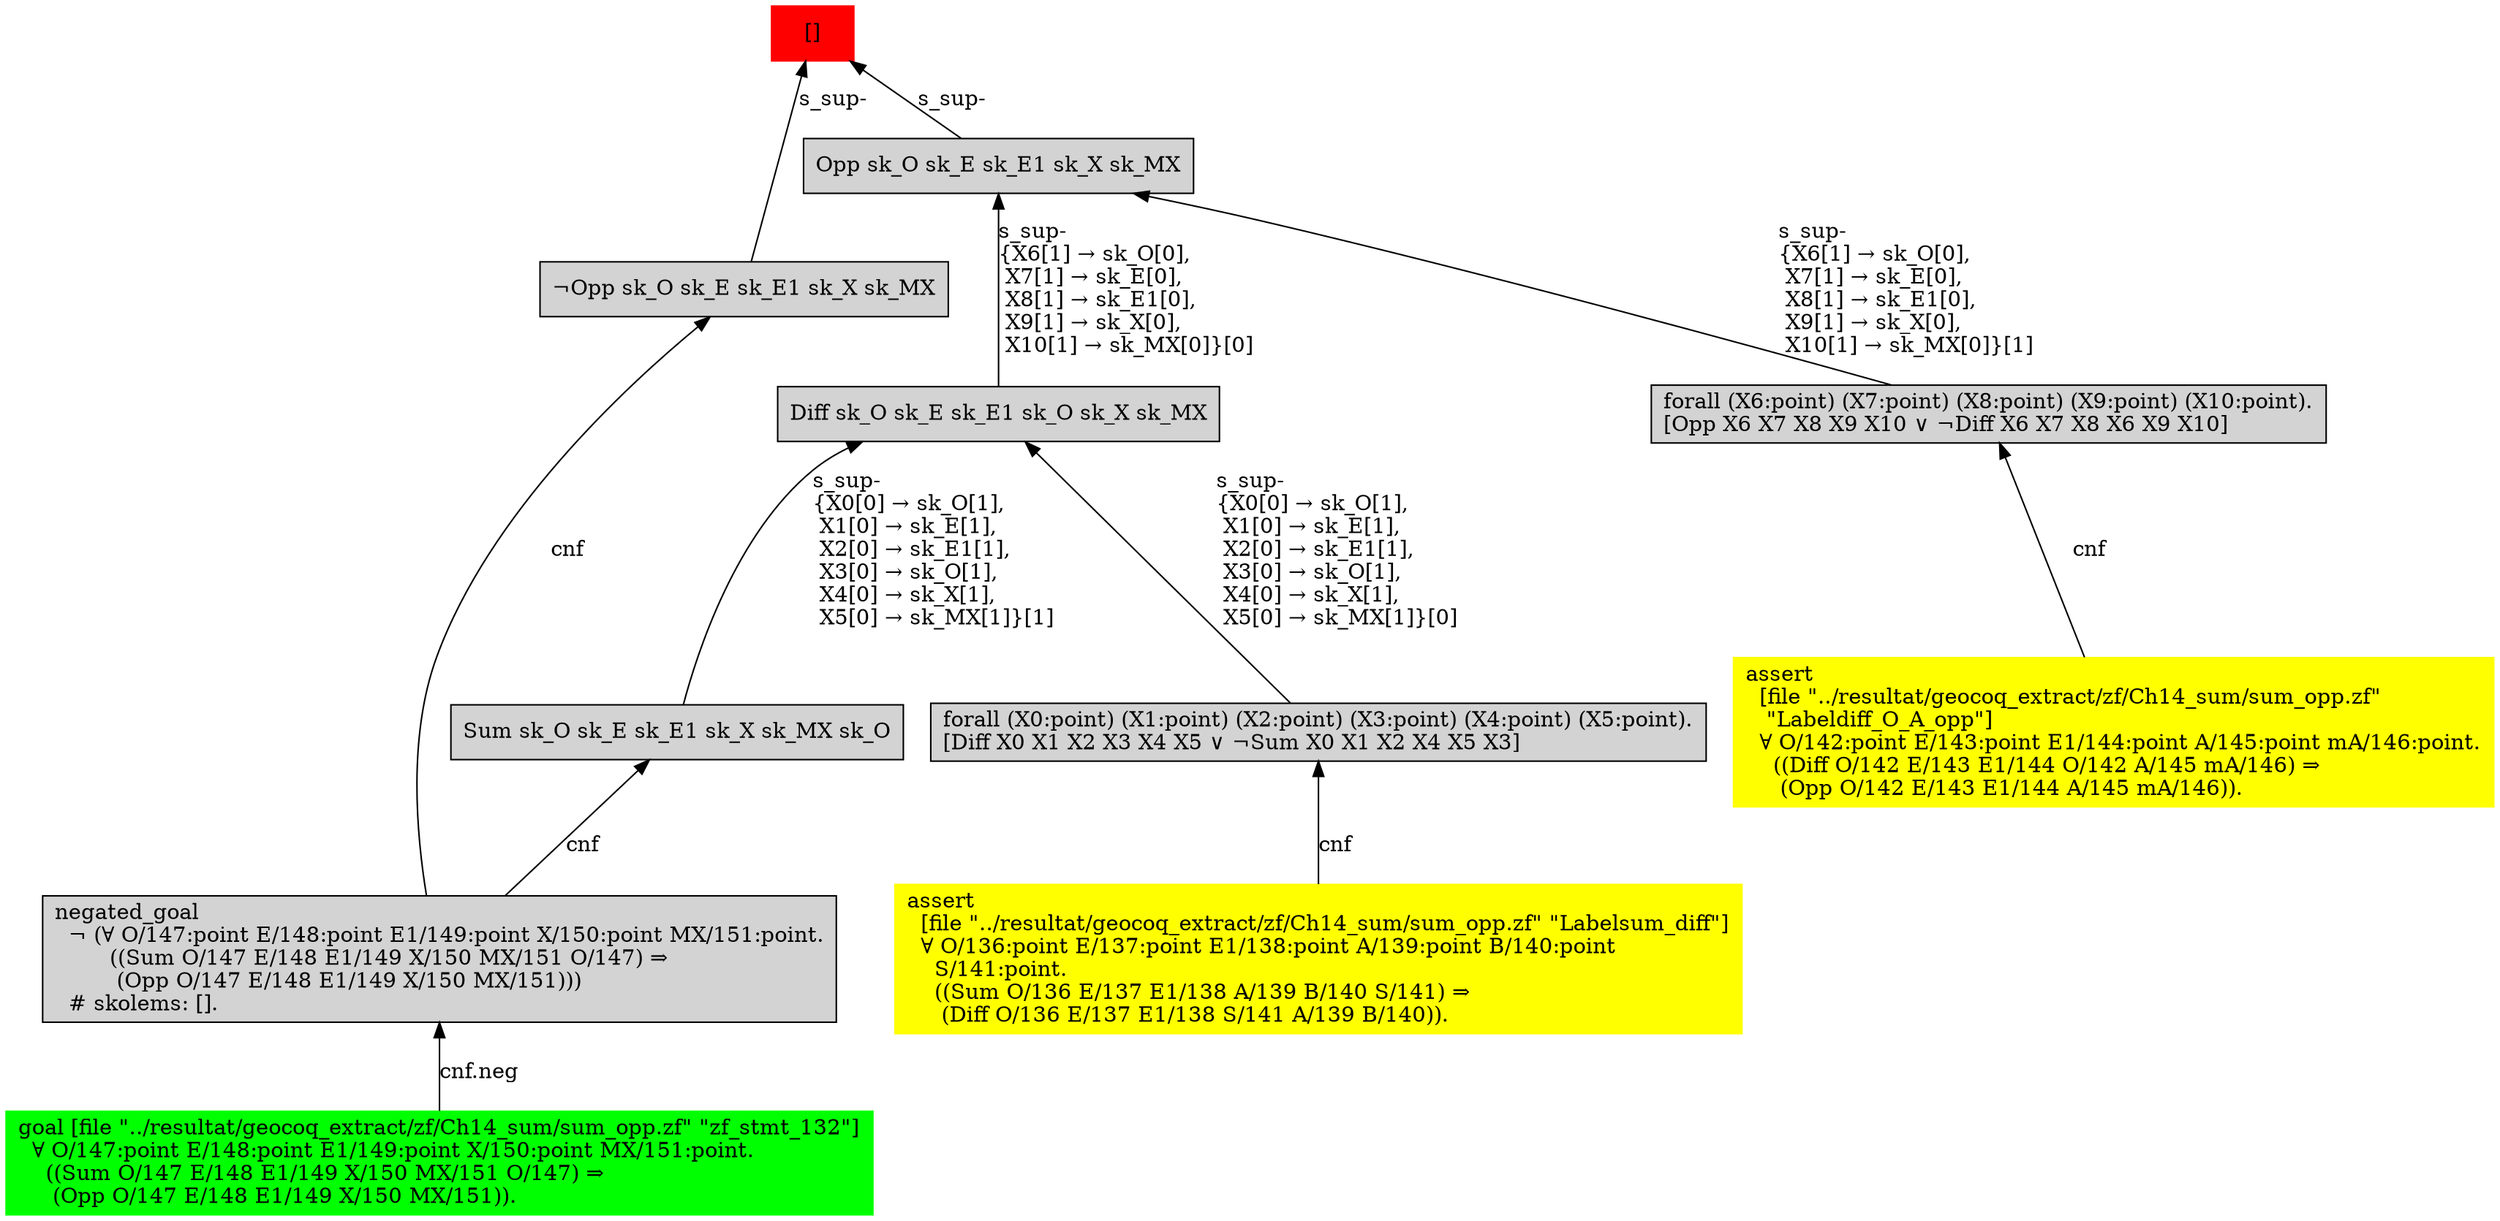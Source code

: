 digraph "unsat_graph" {
  vertex_0 [color=red, label="[]", shape=box, style=filled];
  vertex_0 -> vertex_1 [label="s_sup-\l", dir="back"];
  vertex_1 [shape=box, label="¬Opp sk_O sk_E sk_E1 sk_X sk_MX\l", style=filled];
  vertex_1 -> vertex_2 [label="cnf", dir="back"];
  vertex_2 [shape=box, label="negated_goal\l  ¬ (∀ O/147:point E/148:point E1/149:point X/150:point MX/151:point.\l        ((Sum O/147 E/148 E1/149 X/150 MX/151 O/147) ⇒\l         (Opp O/147 E/148 E1/149 X/150 MX/151)))\l  # skolems: [].\l", style=filled];
  vertex_2 -> vertex_3 [label="cnf.neg", dir="back"];
  vertex_3 [color=green, shape=box, label="goal [file \"../resultat/geocoq_extract/zf/Ch14_sum/sum_opp.zf\" \"zf_stmt_132\"]\l  ∀ O/147:point E/148:point E1/149:point X/150:point MX/151:point.\l    ((Sum O/147 E/148 E1/149 X/150 MX/151 O/147) ⇒\l     (Opp O/147 E/148 E1/149 X/150 MX/151)).\l", style=filled];
  vertex_0 -> vertex_4 [label="s_sup-\l", dir="back"];
  vertex_4 [shape=box, label="Opp sk_O sk_E sk_E1 sk_X sk_MX\l", style=filled];
  vertex_4 -> vertex_5 [label="s_sup-\l\{X6[1] → sk_O[0], \l X7[1] → sk_E[0], \l X8[1] → sk_E1[0], \l X9[1] → sk_X[0], \l X10[1] → sk_MX[0]\}[1]\l", dir="back"];
  vertex_5 [shape=box, label="forall (X6:point) (X7:point) (X8:point) (X9:point) (X10:point).\l[Opp X6 X7 X8 X9 X10 ∨ ¬Diff X6 X7 X8 X6 X9 X10]\l", style=filled];
  vertex_5 -> vertex_6 [label="cnf", dir="back"];
  vertex_6 [color=yellow, shape=box, label="assert\l  [file \"../resultat/geocoq_extract/zf/Ch14_sum/sum_opp.zf\" \l   \"Labeldiff_O_A_opp\"]\l  ∀ O/142:point E/143:point E1/144:point A/145:point mA/146:point.\l    ((Diff O/142 E/143 E1/144 O/142 A/145 mA/146) ⇒\l     (Opp O/142 E/143 E1/144 A/145 mA/146)).\l", style=filled];
  vertex_4 -> vertex_7 [label="s_sup-\l\{X6[1] → sk_O[0], \l X7[1] → sk_E[0], \l X8[1] → sk_E1[0], \l X9[1] → sk_X[0], \l X10[1] → sk_MX[0]\}[0]\l", dir="back"];
  vertex_7 [shape=box, label="Diff sk_O sk_E sk_E1 sk_O sk_X sk_MX\l", style=filled];
  vertex_7 -> vertex_8 [label="s_sup-\l\{X0[0] → sk_O[1], \l X1[0] → sk_E[1], \l X2[0] → sk_E1[1], \l X3[0] → sk_O[1], \l X4[0] → sk_X[1], \l X5[0] → sk_MX[1]\}[0]\l", dir="back"];
  vertex_8 [shape=box, label="forall (X0:point) (X1:point) (X2:point) (X3:point) (X4:point) (X5:point).\l[Diff X0 X1 X2 X3 X4 X5 ∨ ¬Sum X0 X1 X2 X4 X5 X3]\l", style=filled];
  vertex_8 -> vertex_9 [label="cnf", dir="back"];
  vertex_9 [color=yellow, shape=box, label="assert\l  [file \"../resultat/geocoq_extract/zf/Ch14_sum/sum_opp.zf\" \"Labelsum_diff\"]\l  ∀ O/136:point E/137:point E1/138:point A/139:point B/140:point \l    S/141:point.\l    ((Sum O/136 E/137 E1/138 A/139 B/140 S/141) ⇒\l     (Diff O/136 E/137 E1/138 S/141 A/139 B/140)).\l", style=filled];
  vertex_7 -> vertex_10 [label="s_sup-\l\{X0[0] → sk_O[1], \l X1[0] → sk_E[1], \l X2[0] → sk_E1[1], \l X3[0] → sk_O[1], \l X4[0] → sk_X[1], \l X5[0] → sk_MX[1]\}[1]\l", dir="back"];
  vertex_10 [shape=box, label="Sum sk_O sk_E sk_E1 sk_X sk_MX sk_O\l", style=filled];
  vertex_10 -> vertex_2 [label="cnf", dir="back"];
  }


